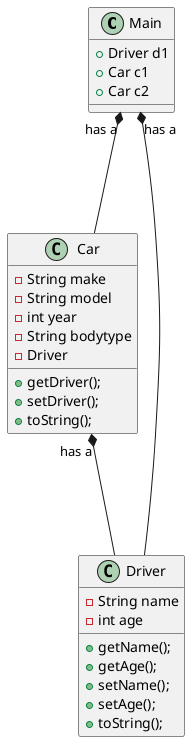 @startuml
Main "has a" *--- Car
Main "has a" *--- Driver
Car "has a" *--- Driver
Car : - String make
Car : - String model
Car : - int year
Car : - String bodytype
Car : - Driver
Car : + getDriver();
Car : + setDriver();
Car : + toString();
Driver : - String name
Driver : - int age
Driver : + getName();
Driver : + getAge();
Driver : + setName();
Driver : + setAge();
Driver : + toString();
Main : + Driver d1
Main : + Car c1
Main : + Car c2


@enduml